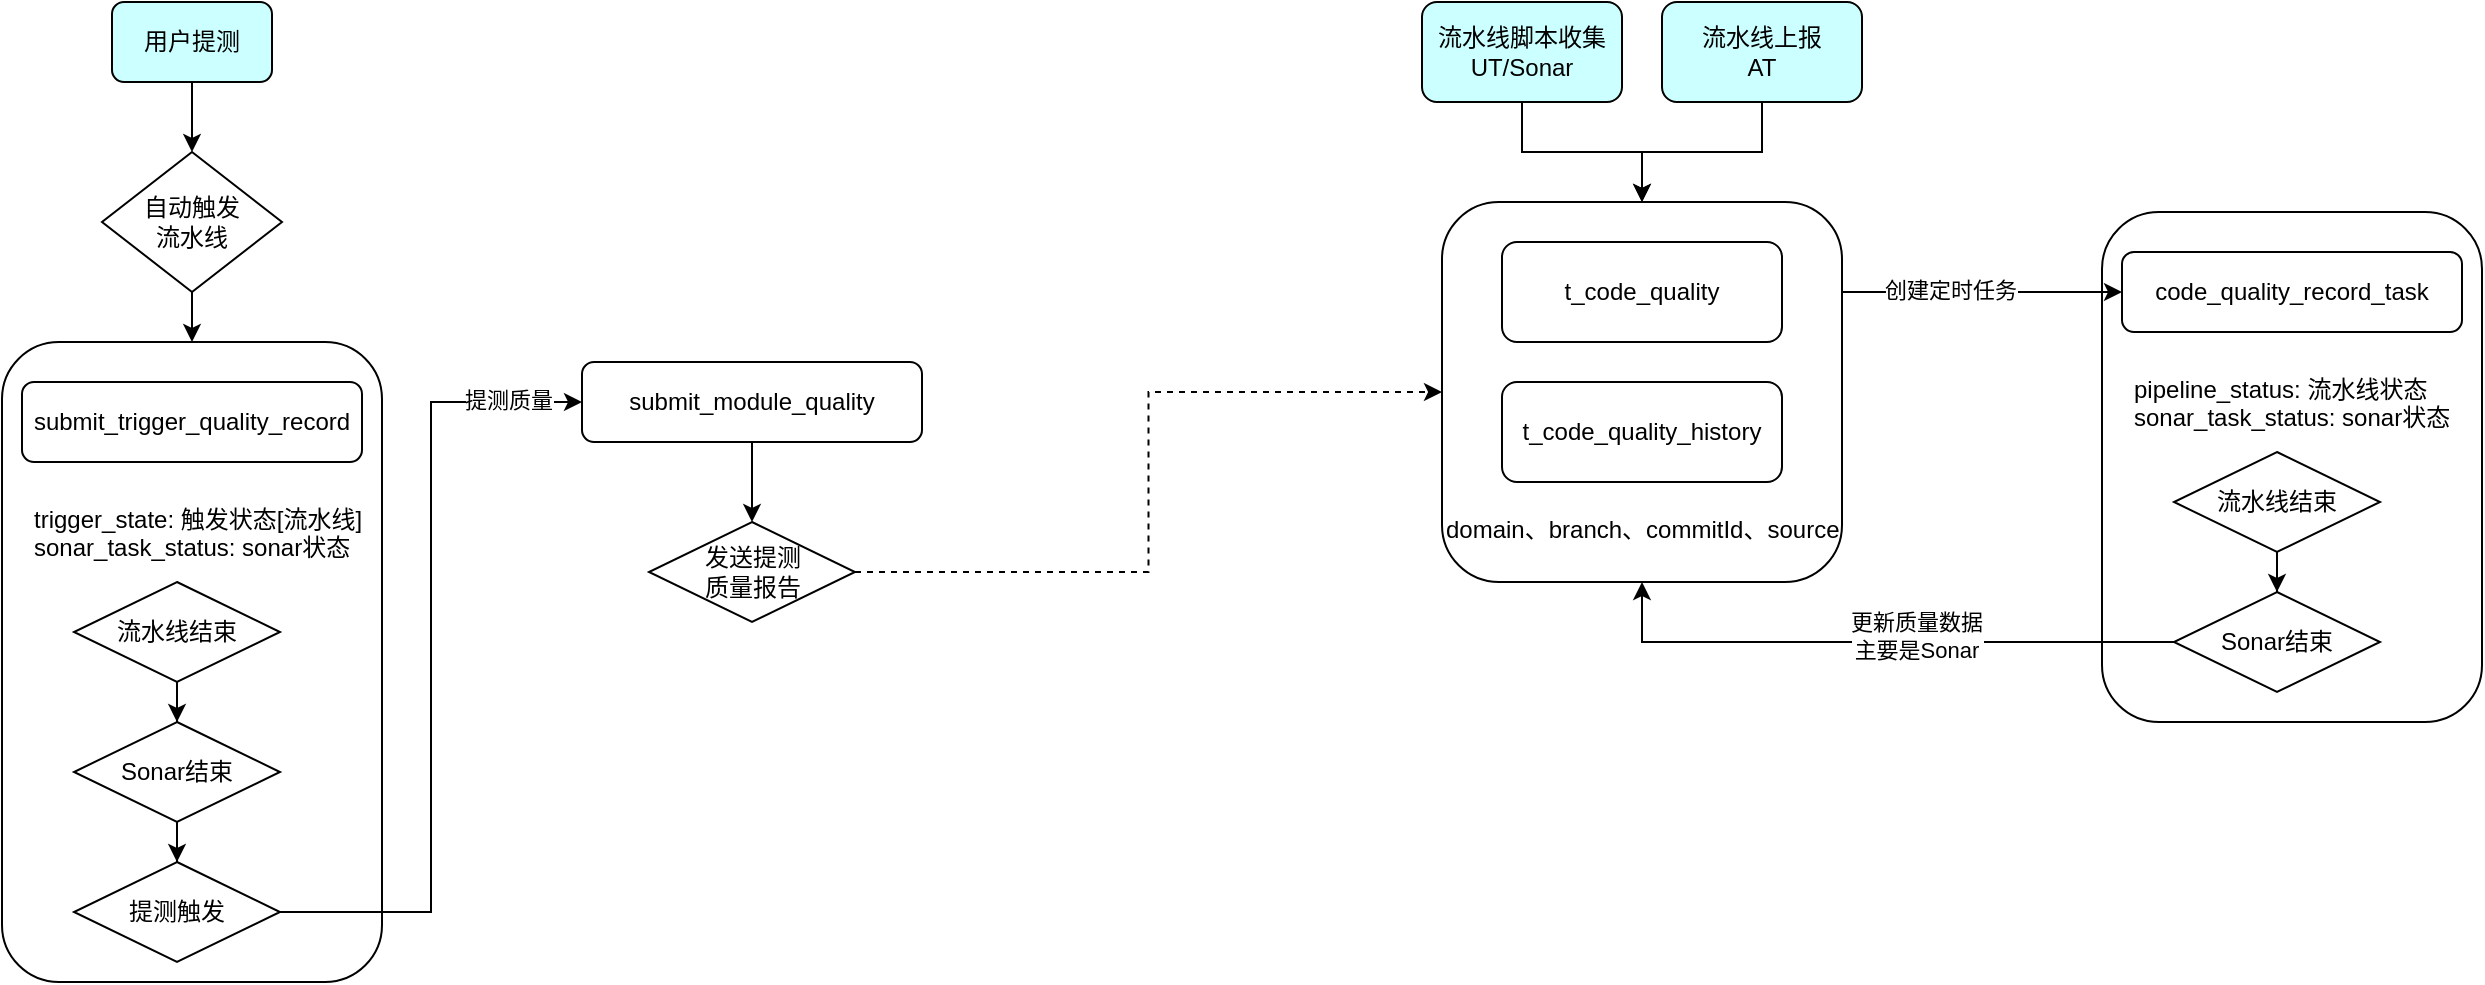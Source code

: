 <mxfile version="24.9.1">
  <diagram name="第 1 页" id="VxHALeBs2BCOJVHT1nt_">
    <mxGraphModel dx="1434" dy="746" grid="1" gridSize="10" guides="1" tooltips="1" connect="1" arrows="1" fold="1" page="1" pageScale="1" pageWidth="1654" pageHeight="1169" math="0" shadow="0">
      <root>
        <mxCell id="0" />
        <mxCell id="1" parent="0" />
        <mxCell id="WK5S7aKCZVSB_zJ08Xr1-56" value="" style="group" vertex="1" connectable="0" parent="1">
          <mxGeometry x="140" y="300" width="460" height="490" as="geometry" />
        </mxCell>
        <mxCell id="WK5S7aKCZVSB_zJ08Xr1-37" value="" style="rounded=1;whiteSpace=wrap;html=1;container=0;" vertex="1" parent="WK5S7aKCZVSB_zJ08Xr1-56">
          <mxGeometry y="170" width="190" height="320" as="geometry" />
        </mxCell>
        <mxCell id="WK5S7aKCZVSB_zJ08Xr1-39" value="&lt;div&gt;submit_trigger_quality_record&lt;br&gt;&lt;/div&gt;" style="rounded=1;whiteSpace=wrap;html=1;container=0;" vertex="1" parent="WK5S7aKCZVSB_zJ08Xr1-56">
          <mxGeometry x="10" y="190" width="170" height="40" as="geometry" />
        </mxCell>
        <mxCell id="WK5S7aKCZVSB_zJ08Xr1-40" value="trigger_state: 触发状态[流水线]&lt;div&gt;sonar_task_status: sonar状态&lt;/div&gt;" style="text;html=1;align=left;verticalAlign=top;whiteSpace=wrap;rounded=0;container=0;" vertex="1" parent="WK5S7aKCZVSB_zJ08Xr1-56">
          <mxGeometry x="13.5" y="245" width="170" height="40" as="geometry" />
        </mxCell>
        <mxCell id="WK5S7aKCZVSB_zJ08Xr1-42" style="edgeStyle=orthogonalEdgeStyle;rounded=0;orthogonalLoop=1;jettySize=auto;html=1;entryX=0.5;entryY=0;entryDx=0;entryDy=0;" edge="1" parent="WK5S7aKCZVSB_zJ08Xr1-56" source="WK5S7aKCZVSB_zJ08Xr1-43" target="WK5S7aKCZVSB_zJ08Xr1-44">
          <mxGeometry relative="1" as="geometry" />
        </mxCell>
        <mxCell id="WK5S7aKCZVSB_zJ08Xr1-43" value="流水线结束" style="rhombus;whiteSpace=wrap;html=1;container=0;" vertex="1" parent="WK5S7aKCZVSB_zJ08Xr1-56">
          <mxGeometry x="36" y="290" width="103" height="50" as="geometry" />
        </mxCell>
        <mxCell id="WK5S7aKCZVSB_zJ08Xr1-47" style="edgeStyle=orthogonalEdgeStyle;rounded=0;orthogonalLoop=1;jettySize=auto;html=1;entryX=0.5;entryY=0;entryDx=0;entryDy=0;" edge="1" parent="WK5S7aKCZVSB_zJ08Xr1-56" source="WK5S7aKCZVSB_zJ08Xr1-44" target="WK5S7aKCZVSB_zJ08Xr1-45">
          <mxGeometry relative="1" as="geometry" />
        </mxCell>
        <mxCell id="WK5S7aKCZVSB_zJ08Xr1-44" value="Sonar结束" style="rhombus;whiteSpace=wrap;html=1;container=0;" vertex="1" parent="WK5S7aKCZVSB_zJ08Xr1-56">
          <mxGeometry x="36" y="360" width="103" height="50" as="geometry" />
        </mxCell>
        <mxCell id="WK5S7aKCZVSB_zJ08Xr1-48" style="edgeStyle=orthogonalEdgeStyle;rounded=0;orthogonalLoop=1;jettySize=auto;html=1;entryX=0;entryY=0.5;entryDx=0;entryDy=0;" edge="1" parent="WK5S7aKCZVSB_zJ08Xr1-56" source="WK5S7aKCZVSB_zJ08Xr1-45" target="WK5S7aKCZVSB_zJ08Xr1-46">
          <mxGeometry relative="1" as="geometry" />
        </mxCell>
        <mxCell id="WK5S7aKCZVSB_zJ08Xr1-49" value="提测质量" style="edgeLabel;html=1;align=center;verticalAlign=middle;resizable=0;points=[];" vertex="1" connectable="0" parent="WK5S7aKCZVSB_zJ08Xr1-48">
          <mxGeometry x="0.818" y="1" relative="1" as="geometry">
            <mxPoint as="offset" />
          </mxGeometry>
        </mxCell>
        <mxCell id="WK5S7aKCZVSB_zJ08Xr1-45" value="提测触发" style="rhombus;whiteSpace=wrap;html=1;container=0;" vertex="1" parent="WK5S7aKCZVSB_zJ08Xr1-56">
          <mxGeometry x="36" y="430" width="103" height="50" as="geometry" />
        </mxCell>
        <mxCell id="WK5S7aKCZVSB_zJ08Xr1-51" style="edgeStyle=orthogonalEdgeStyle;rounded=0;orthogonalLoop=1;jettySize=auto;html=1;" edge="1" parent="WK5S7aKCZVSB_zJ08Xr1-56" source="WK5S7aKCZVSB_zJ08Xr1-46" target="WK5S7aKCZVSB_zJ08Xr1-50">
          <mxGeometry relative="1" as="geometry" />
        </mxCell>
        <mxCell id="WK5S7aKCZVSB_zJ08Xr1-46" value="&lt;div&gt;submit_module_quality&lt;br&gt;&lt;/div&gt;" style="rounded=1;whiteSpace=wrap;html=1;container=0;" vertex="1" parent="WK5S7aKCZVSB_zJ08Xr1-56">
          <mxGeometry x="290" y="180" width="170" height="40" as="geometry" />
        </mxCell>
        <mxCell id="WK5S7aKCZVSB_zJ08Xr1-50" value="发送提测&lt;div&gt;质量报告&lt;/div&gt;" style="rhombus;whiteSpace=wrap;html=1;container=0;" vertex="1" parent="WK5S7aKCZVSB_zJ08Xr1-56">
          <mxGeometry x="323.5" y="260" width="103" height="50" as="geometry" />
        </mxCell>
        <mxCell id="WK5S7aKCZVSB_zJ08Xr1-52" value="" style="group" vertex="1" connectable="0" parent="WK5S7aKCZVSB_zJ08Xr1-56">
          <mxGeometry x="50" width="90" height="145" as="geometry" />
        </mxCell>
        <mxCell id="WK5S7aKCZVSB_zJ08Xr1-35" style="edgeStyle=orthogonalEdgeStyle;rounded=0;orthogonalLoop=1;jettySize=auto;html=1;entryX=0.5;entryY=0;entryDx=0;entryDy=0;" edge="1" parent="WK5S7aKCZVSB_zJ08Xr1-52" source="WK5S7aKCZVSB_zJ08Xr1-28" target="WK5S7aKCZVSB_zJ08Xr1-29">
          <mxGeometry relative="1" as="geometry" />
        </mxCell>
        <mxCell id="WK5S7aKCZVSB_zJ08Xr1-28" value="用户提测" style="rounded=1;whiteSpace=wrap;html=1;fillColor=#CCFFFF;" vertex="1" parent="WK5S7aKCZVSB_zJ08Xr1-52">
          <mxGeometry x="5" width="80" height="40" as="geometry" />
        </mxCell>
        <mxCell id="WK5S7aKCZVSB_zJ08Xr1-29" value="自动触发&lt;div&gt;流水线&lt;/div&gt;" style="rhombus;whiteSpace=wrap;html=1;" vertex="1" parent="WK5S7aKCZVSB_zJ08Xr1-52">
          <mxGeometry y="75" width="90" height="70" as="geometry" />
        </mxCell>
        <mxCell id="WK5S7aKCZVSB_zJ08Xr1-53" style="edgeStyle=orthogonalEdgeStyle;rounded=0;orthogonalLoop=1;jettySize=auto;html=1;entryX=0.5;entryY=0;entryDx=0;entryDy=0;" edge="1" parent="WK5S7aKCZVSB_zJ08Xr1-56" source="WK5S7aKCZVSB_zJ08Xr1-29" target="WK5S7aKCZVSB_zJ08Xr1-37">
          <mxGeometry relative="1" as="geometry" />
        </mxCell>
        <mxCell id="WK5S7aKCZVSB_zJ08Xr1-57" value="" style="group" vertex="1" connectable="0" parent="1">
          <mxGeometry x="850" y="300" width="530" height="360" as="geometry" />
        </mxCell>
        <mxCell id="WK5S7aKCZVSB_zJ08Xr1-54" style="edgeStyle=orthogonalEdgeStyle;rounded=0;orthogonalLoop=1;jettySize=auto;html=1;entryX=0.5;entryY=0;entryDx=0;entryDy=0;" edge="1" parent="WK5S7aKCZVSB_zJ08Xr1-57" source="WK5S7aKCZVSB_zJ08Xr1-1" target="WK5S7aKCZVSB_zJ08Xr1-6">
          <mxGeometry relative="1" as="geometry" />
        </mxCell>
        <mxCell id="WK5S7aKCZVSB_zJ08Xr1-1" value="流水线脚本收集UT/Sonar" style="rounded=1;whiteSpace=wrap;html=1;fillColor=#CCFFFF;" vertex="1" parent="WK5S7aKCZVSB_zJ08Xr1-57">
          <mxGeometry width="100" height="50" as="geometry" />
        </mxCell>
        <mxCell id="WK5S7aKCZVSB_zJ08Xr1-55" style="edgeStyle=orthogonalEdgeStyle;rounded=0;orthogonalLoop=1;jettySize=auto;html=1;entryX=0.5;entryY=0;entryDx=0;entryDy=0;" edge="1" parent="WK5S7aKCZVSB_zJ08Xr1-57" source="WK5S7aKCZVSB_zJ08Xr1-2" target="WK5S7aKCZVSB_zJ08Xr1-6">
          <mxGeometry relative="1" as="geometry" />
        </mxCell>
        <mxCell id="WK5S7aKCZVSB_zJ08Xr1-2" value="&lt;div&gt;&lt;span style=&quot;background-color: initial;&quot;&gt;流水线上报&lt;/span&gt;&lt;/div&gt;&lt;div&gt;&lt;span style=&quot;background-color: initial;&quot;&gt;AT&lt;/span&gt;&lt;br&gt;&lt;/div&gt;" style="rounded=1;whiteSpace=wrap;html=1;fillColor=#CCFFFF;" vertex="1" parent="WK5S7aKCZVSB_zJ08Xr1-57">
          <mxGeometry x="120" width="100" height="50" as="geometry" />
        </mxCell>
        <mxCell id="WK5S7aKCZVSB_zJ08Xr1-23" value="" style="group" vertex="1" connectable="0" parent="WK5S7aKCZVSB_zJ08Xr1-57">
          <mxGeometry x="340" y="105" width="190" height="255" as="geometry" />
        </mxCell>
        <mxCell id="WK5S7aKCZVSB_zJ08Xr1-22" value="" style="rounded=1;whiteSpace=wrap;html=1;" vertex="1" parent="WK5S7aKCZVSB_zJ08Xr1-23">
          <mxGeometry width="190" height="255" as="geometry" />
        </mxCell>
        <mxCell id="WK5S7aKCZVSB_zJ08Xr1-21" value="" style="group" vertex="1" connectable="0" parent="WK5S7aKCZVSB_zJ08Xr1-23">
          <mxGeometry x="10" y="20" width="173.5" height="220" as="geometry" />
        </mxCell>
        <mxCell id="WK5S7aKCZVSB_zJ08Xr1-14" value="code_quality_record_task" style="rounded=1;whiteSpace=wrap;html=1;" vertex="1" parent="WK5S7aKCZVSB_zJ08Xr1-21">
          <mxGeometry width="170" height="40" as="geometry" />
        </mxCell>
        <mxCell id="WK5S7aKCZVSB_zJ08Xr1-15" value="pipeline_status: 流水线状态&lt;div&gt;sonar_task_status: sonar状态&lt;/div&gt;&lt;div&gt;&lt;br&gt;&lt;/div&gt;" style="text;html=1;align=left;verticalAlign=top;whiteSpace=wrap;rounded=0;" vertex="1" parent="WK5S7aKCZVSB_zJ08Xr1-21">
          <mxGeometry x="3.5" y="55" width="170" height="40" as="geometry" />
        </mxCell>
        <mxCell id="WK5S7aKCZVSB_zJ08Xr1-20" value="" style="group" vertex="1" connectable="0" parent="WK5S7aKCZVSB_zJ08Xr1-21">
          <mxGeometry x="26" y="100" width="103" height="120" as="geometry" />
        </mxCell>
        <mxCell id="WK5S7aKCZVSB_zJ08Xr1-19" style="edgeStyle=orthogonalEdgeStyle;rounded=0;orthogonalLoop=1;jettySize=auto;html=1;entryX=0.5;entryY=0;entryDx=0;entryDy=0;" edge="1" parent="WK5S7aKCZVSB_zJ08Xr1-20" source="WK5S7aKCZVSB_zJ08Xr1-16" target="WK5S7aKCZVSB_zJ08Xr1-17">
          <mxGeometry relative="1" as="geometry" />
        </mxCell>
        <mxCell id="WK5S7aKCZVSB_zJ08Xr1-16" value="流水线结束" style="rhombus;whiteSpace=wrap;html=1;" vertex="1" parent="WK5S7aKCZVSB_zJ08Xr1-20">
          <mxGeometry width="103" height="50" as="geometry" />
        </mxCell>
        <mxCell id="WK5S7aKCZVSB_zJ08Xr1-17" value="Sonar结束" style="rhombus;whiteSpace=wrap;html=1;" vertex="1" parent="WK5S7aKCZVSB_zJ08Xr1-20">
          <mxGeometry y="70" width="103" height="50" as="geometry" />
        </mxCell>
        <mxCell id="WK5S7aKCZVSB_zJ08Xr1-24" style="edgeStyle=orthogonalEdgeStyle;rounded=0;orthogonalLoop=1;jettySize=auto;html=1;entryX=0;entryY=0.5;entryDx=0;entryDy=0;" edge="1" parent="WK5S7aKCZVSB_zJ08Xr1-57" source="WK5S7aKCZVSB_zJ08Xr1-4" target="WK5S7aKCZVSB_zJ08Xr1-14">
          <mxGeometry relative="1" as="geometry" />
        </mxCell>
        <mxCell id="WK5S7aKCZVSB_zJ08Xr1-26" value="创建定时任务" style="edgeLabel;html=1;align=center;verticalAlign=middle;resizable=0;points=[];" vertex="1" connectable="0" parent="WK5S7aKCZVSB_zJ08Xr1-24">
          <mxGeometry x="-0.015" y="1" relative="1" as="geometry">
            <mxPoint as="offset" />
          </mxGeometry>
        </mxCell>
        <mxCell id="WK5S7aKCZVSB_zJ08Xr1-33" style="edgeStyle=orthogonalEdgeStyle;rounded=0;orthogonalLoop=1;jettySize=auto;html=1;entryX=0.5;entryY=1;entryDx=0;entryDy=0;" edge="1" parent="WK5S7aKCZVSB_zJ08Xr1-57" source="WK5S7aKCZVSB_zJ08Xr1-17" target="WK5S7aKCZVSB_zJ08Xr1-6">
          <mxGeometry relative="1" as="geometry" />
        </mxCell>
        <mxCell id="WK5S7aKCZVSB_zJ08Xr1-34" value="更新质量数据&lt;div&gt;主要是Sonar&lt;/div&gt;" style="edgeLabel;html=1;align=center;verticalAlign=middle;resizable=0;points=[];" vertex="1" connectable="0" parent="WK5S7aKCZVSB_zJ08Xr1-33">
          <mxGeometry x="-0.125" y="-3" relative="1" as="geometry">
            <mxPoint as="offset" />
          </mxGeometry>
        </mxCell>
        <mxCell id="WK5S7aKCZVSB_zJ08Xr1-6" value="" style="rounded=1;whiteSpace=wrap;html=1;" vertex="1" parent="WK5S7aKCZVSB_zJ08Xr1-57">
          <mxGeometry x="10" y="100" width="200" height="190" as="geometry" />
        </mxCell>
        <mxCell id="WK5S7aKCZVSB_zJ08Xr1-4" value="&lt;div&gt;t_code_quality&lt;/div&gt;" style="rounded=1;whiteSpace=wrap;html=1;" vertex="1" parent="WK5S7aKCZVSB_zJ08Xr1-57">
          <mxGeometry x="40" y="120" width="140" height="50" as="geometry" />
        </mxCell>
        <mxCell id="WK5S7aKCZVSB_zJ08Xr1-5" value="&lt;div&gt;t_code_quality_history&lt;/div&gt;" style="rounded=1;whiteSpace=wrap;html=1;" vertex="1" parent="WK5S7aKCZVSB_zJ08Xr1-57">
          <mxGeometry x="40" y="190" width="140" height="50" as="geometry" />
        </mxCell>
        <mxCell id="WK5S7aKCZVSB_zJ08Xr1-12" value="domain、branch、commitId、source" style="text;html=1;align=left;verticalAlign=top;whiteSpace=wrap;rounded=0;" vertex="1" parent="WK5S7aKCZVSB_zJ08Xr1-57">
          <mxGeometry x="10" y="250" width="200" height="30" as="geometry" />
        </mxCell>
        <mxCell id="WK5S7aKCZVSB_zJ08Xr1-59" style="edgeStyle=orthogonalEdgeStyle;rounded=0;orthogonalLoop=1;jettySize=auto;html=1;entryX=0;entryY=0.5;entryDx=0;entryDy=0;dashed=1;" edge="1" parent="1" source="WK5S7aKCZVSB_zJ08Xr1-50" target="WK5S7aKCZVSB_zJ08Xr1-6">
          <mxGeometry relative="1" as="geometry" />
        </mxCell>
      </root>
    </mxGraphModel>
  </diagram>
</mxfile>
